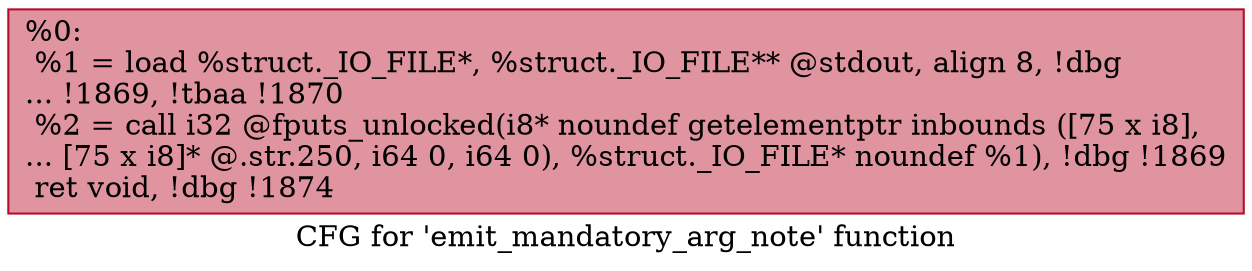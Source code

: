 digraph "CFG for 'emit_mandatory_arg_note' function" {
	label="CFG for 'emit_mandatory_arg_note' function";

	Node0x2016240 [shape=record,color="#b70d28ff", style=filled, fillcolor="#b70d2870",label="{%0:\l  %1 = load %struct._IO_FILE*, %struct._IO_FILE** @stdout, align 8, !dbg\l... !1869, !tbaa !1870\l  %2 = call i32 @fputs_unlocked(i8* noundef getelementptr inbounds ([75 x i8],\l... [75 x i8]* @.str.250, i64 0, i64 0), %struct._IO_FILE* noundef %1), !dbg !1869\l  ret void, !dbg !1874\l}"];
}
